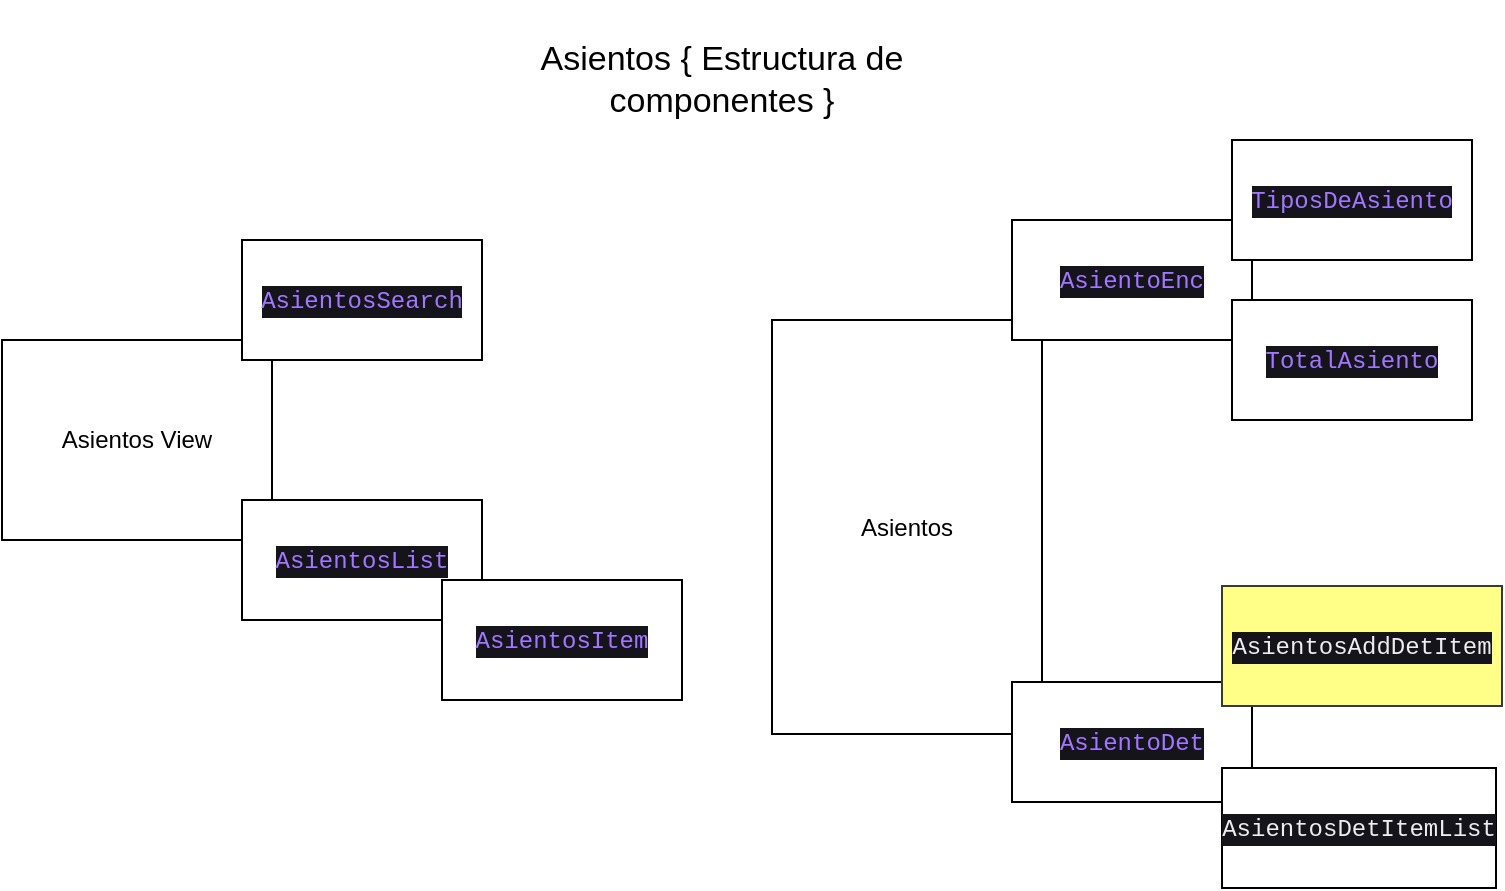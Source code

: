 <mxfile version="21.4.0" type="device">
  <diagram id="bLDd8FvBJSKopAUF6l9A" name="GlobalDesign">
    <mxGraphModel dx="933" dy="370" grid="0" gridSize="10" guides="1" tooltips="1" connect="1" arrows="1" fold="1" page="1" pageScale="1" pageWidth="850" pageHeight="1100" math="0" shadow="0">
      <root>
        <mxCell id="0" />
        <mxCell id="1" parent="0" />
        <mxCell id="3" value="Asientos View" style="rounded=0;whiteSpace=wrap;html=1;" parent="1" vertex="1">
          <mxGeometry x="40" y="190" width="135" height="100" as="geometry" />
        </mxCell>
        <mxCell id="4" value="Asientos" style="rounded=0;whiteSpace=wrap;html=1;" parent="1" vertex="1">
          <mxGeometry x="425" y="180" width="135" height="207" as="geometry" />
        </mxCell>
        <mxCell id="6" value="&lt;div style=&quot;color: rgb(237, 236, 238); background-color: rgb(21, 20, 27); font-family: Consolas, &amp;quot;Courier New&amp;quot;, monospace; line-height: 16px;&quot;&gt;&lt;span style=&quot;color: #a277ff;&quot;&gt;AsientosSearch&lt;/span&gt;&lt;/div&gt;" style="rounded=0;whiteSpace=wrap;html=1;" parent="1" vertex="1">
          <mxGeometry x="160" y="140" width="120" height="60" as="geometry" />
        </mxCell>
        <mxCell id="7" value="&lt;div style=&quot;color: rgb(237, 236, 238); background-color: rgb(21, 20, 27); font-family: Consolas, &amp;quot;Courier New&amp;quot;, monospace; line-height: 16px;&quot;&gt;&lt;span style=&quot;color: #a277ff;&quot;&gt;AsientosList&lt;/span&gt;&lt;/div&gt;" style="rounded=0;whiteSpace=wrap;html=1;" parent="1" vertex="1">
          <mxGeometry x="160" y="270" width="120" height="60" as="geometry" />
        </mxCell>
        <mxCell id="8" value="&lt;div style=&quot;color: rgb(237, 236, 238); background-color: rgb(21, 20, 27); font-family: Consolas, &amp;quot;Courier New&amp;quot;, monospace; line-height: 16px;&quot;&gt;&lt;span style=&quot;color: #a277ff;&quot;&gt;AsientosItem&lt;/span&gt;&lt;/div&gt;" style="rounded=0;whiteSpace=wrap;html=1;" parent="1" vertex="1">
          <mxGeometry x="260" y="310" width="120" height="60" as="geometry" />
        </mxCell>
        <mxCell id="9" value="&lt;div style=&quot;color: rgb(237, 236, 238); background-color: rgb(21, 20, 27); font-family: Consolas, &amp;quot;Courier New&amp;quot;, monospace; line-height: 16px;&quot;&gt;&lt;span style=&quot;color: #a277ff;&quot;&gt;AsientoEnc&lt;/span&gt;&lt;/div&gt;" style="rounded=0;whiteSpace=wrap;html=1;" parent="1" vertex="1">
          <mxGeometry x="545" y="130" width="120" height="60" as="geometry" />
        </mxCell>
        <mxCell id="10" value="&lt;div style=&quot;color: rgb(237, 236, 238); background-color: rgb(21, 20, 27); font-family: Consolas, &amp;quot;Courier New&amp;quot;, monospace; line-height: 16px;&quot;&gt;&lt;span style=&quot;color: #a277ff;&quot;&gt;AsientoDet&lt;/span&gt;&lt;/div&gt;" style="rounded=0;whiteSpace=wrap;html=1;" parent="1" vertex="1">
          <mxGeometry x="545" y="361" width="120" height="60" as="geometry" />
        </mxCell>
        <mxCell id="11" value="&lt;div style=&quot;color: rgb(237, 236, 238); background-color: rgb(21, 20, 27); font-family: Consolas, &amp;quot;Courier New&amp;quot;, monospace; line-height: 16px;&quot;&gt;&lt;span style=&quot;color: #a277ff;&quot;&gt;TiposDeAsiento&lt;/span&gt;&lt;/div&gt;" style="rounded=0;whiteSpace=wrap;html=1;" parent="1" vertex="1">
          <mxGeometry x="655" y="90" width="120" height="60" as="geometry" />
        </mxCell>
        <mxCell id="12" value="&lt;div style=&quot;color: rgb(237, 236, 238); background-color: rgb(21, 20, 27); font-family: Consolas, &amp;quot;Courier New&amp;quot;, monospace; line-height: 16px;&quot;&gt;&lt;span style=&quot;color: #a277ff;&quot;&gt;TotalAsiento&lt;/span&gt;&lt;/div&gt;" style="rounded=0;whiteSpace=wrap;html=1;" parent="1" vertex="1">
          <mxGeometry x="655" y="170" width="120" height="60" as="geometry" />
        </mxCell>
        <mxCell id="13" value="&lt;div style=&quot;color: rgb(237, 236, 238); background-color: rgb(21, 20, 27); font-family: Consolas, &amp;quot;Courier New&amp;quot;, monospace; line-height: 16px;&quot;&gt;AsientosDetItemList&lt;/div&gt;" style="rounded=0;whiteSpace=wrap;html=1;" parent="1" vertex="1">
          <mxGeometry x="650" y="404" width="137" height="60" as="geometry" />
        </mxCell>
        <mxCell id="14" value="Asientos { Estructura de componentes }" style="text;html=1;strokeColor=none;fillColor=none;align=center;verticalAlign=middle;whiteSpace=wrap;rounded=0;fontSize=17;" parent="1" vertex="1">
          <mxGeometry x="300" y="20" width="200" height="80" as="geometry" />
        </mxCell>
        <mxCell id="15" value="&lt;div style=&quot;color: rgb(237, 236, 238); background-color: rgb(21, 20, 27); font-family: Consolas, &amp;quot;Courier New&amp;quot;, monospace; line-height: 16px;&quot;&gt;AsientosAddDetItem&lt;/div&gt;" style="rounded=0;whiteSpace=wrap;html=1;fillColor=#ffff88;strokeColor=#36393d;" parent="1" vertex="1">
          <mxGeometry x="650" y="313" width="140" height="60" as="geometry" />
        </mxCell>
      </root>
    </mxGraphModel>
  </diagram>
</mxfile>
